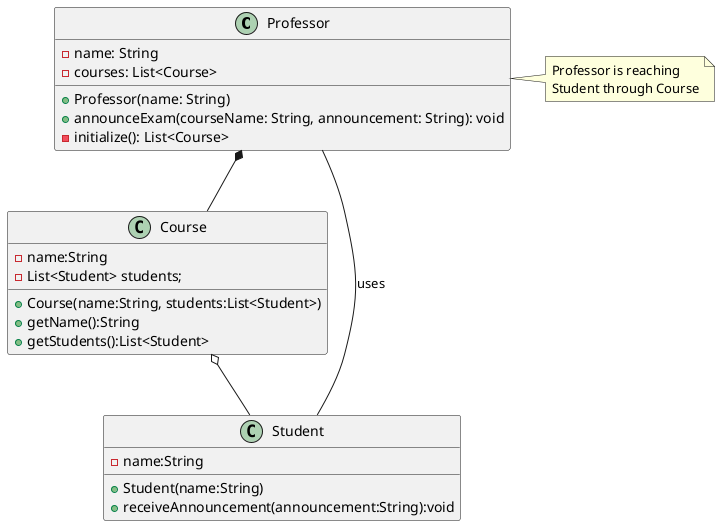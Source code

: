 @startuml

class Professor {
  - name: String
  - courses: List<Course>
  + Professor(name: String)
  + announceExam(courseName: String, announcement: String): void
  - initialize(): List<Course>
}
note right of Professor
    Professor is reaching
    Student through Course
end note

class Course {
  - name:String
  - List<Student> students;
  + Course(name:String, students:List<Student>)
  + getName():String
  + getStudents():List<Student>
}

class Student {
  - name:String
  + Student(name:String)
  + receiveAnnouncement(announcement:String):void
}

Professor *-- Course
Professor -- Student: uses
Course o-- Student

@enduml